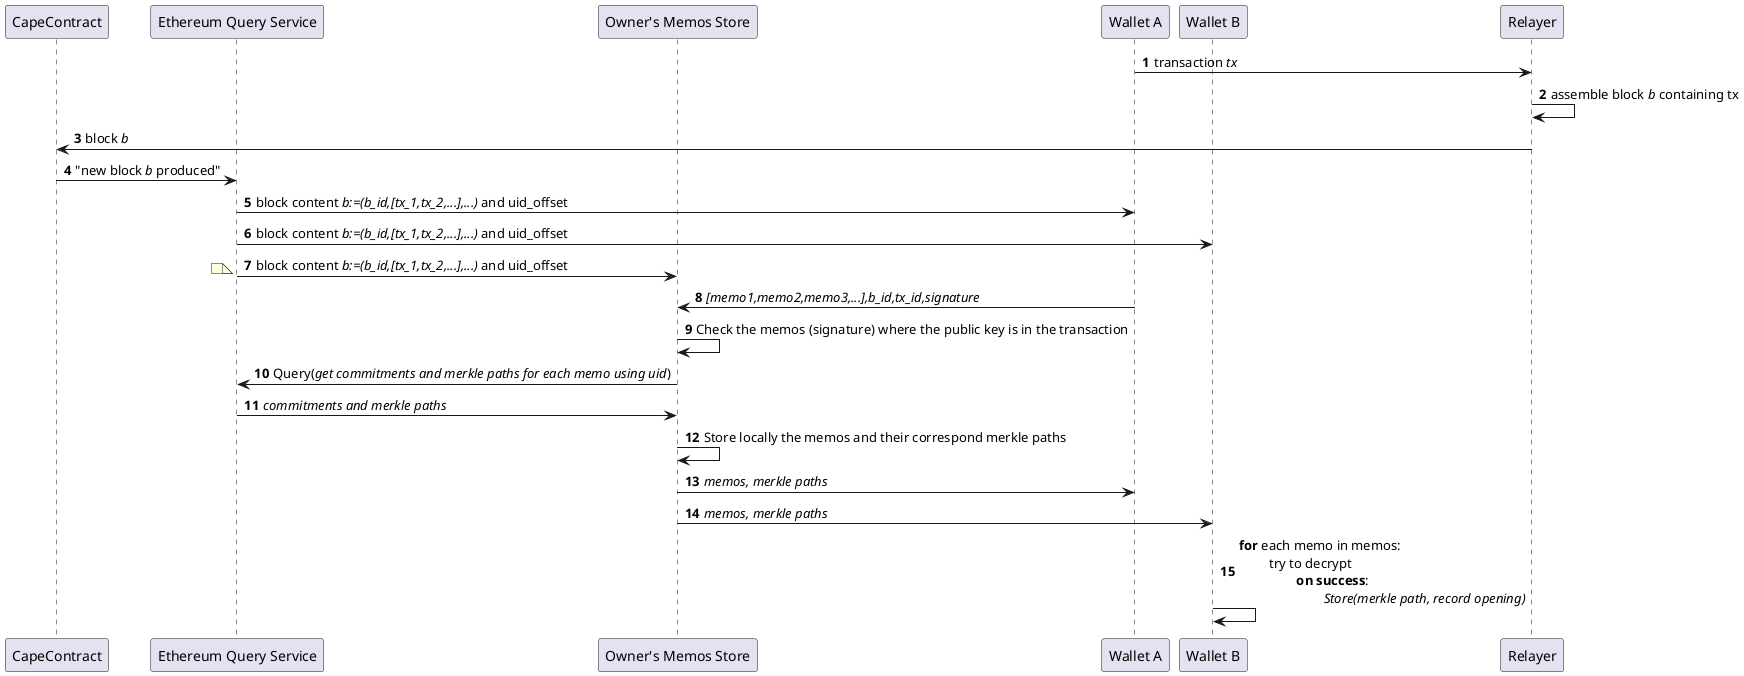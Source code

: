 @startuml
autonumber
participant "CapeContract" as C
participant "Ethereum Query Service" as EQS
participant "Owner's Memos Store" as OMS
participant "Wallet A" as W_A
participant "Wallet B" as W_B
participant "Relayer" as R

W_A -> R: transaction <i>tx</i>
R -> R: assemble block <i>b</i> containing tx
R -> C: block <i>b</i>
C -> EQS: "new block <i>b</i> produced"
' Different notation for subscription service
EQS -> W_A: block content <i>b:=(b_id,[tx_1,tx_2,...],...)</i> and uid_offset
EQS -> W_B: block content <i>b:=(b_id,[tx_1,tx_2,...],...)</i> and uid_offset
EQS -> OMS: block content <i>b:=(b_id,[tx_1,tx_2,...],...)</i> and uid_offset

note left:
W_A -> OMS: <i>[memo1,memo2,memo3,...],b_id,tx_id,signature</i>
OMS -> OMS: Check the memos (signature) where the public key is in the transaction
OMS -> EQS: Query(<i>get commitments and merkle paths for each memo using uid</i>)
EQS -> OMS: <i>commitments and merkle paths</i>
OMS -> OMS: Store locally the memos and their correspond merkle paths
OMS -> W_A: <i>memos, merkle paths</i>
OMS -> W_B: <i>memos, merkle paths</i>
W_B -> W_B: <b>for</b> each memo in memos: \n \t try to decrypt \n  \t\t <b>on success</b>: \n \t\t\t <i>Store(merkle path, record opening)</i>
@enduml
